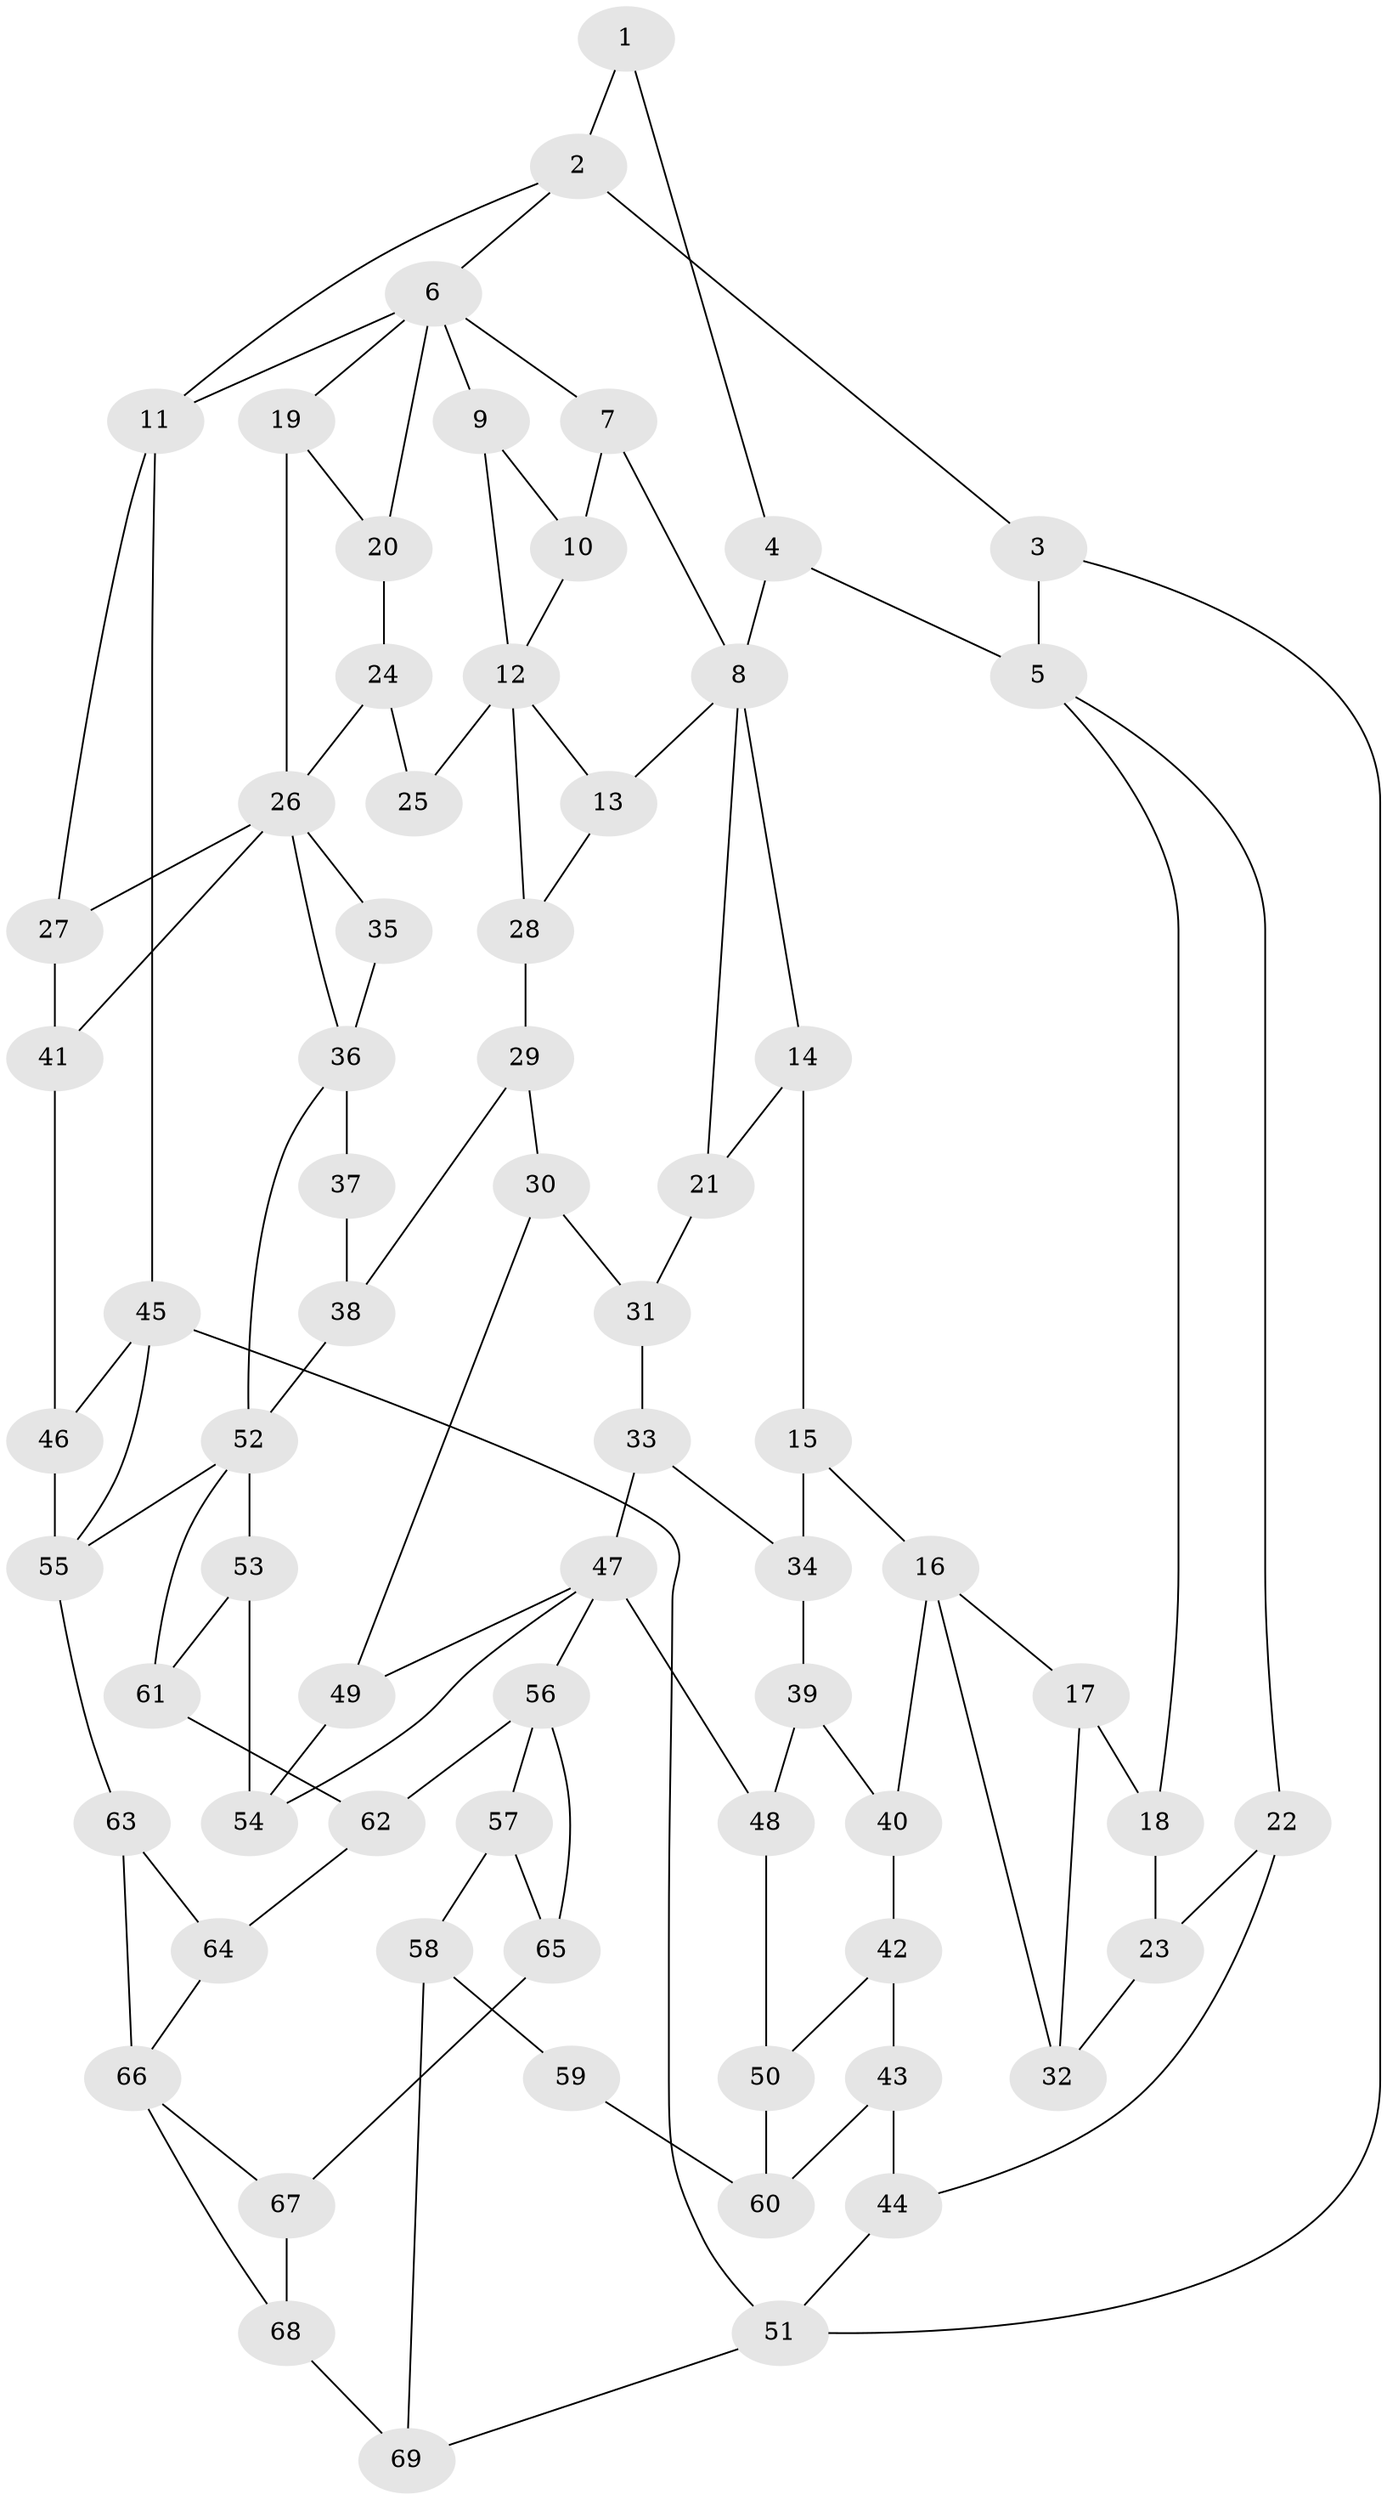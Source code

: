 // original degree distribution, {3: 0.017699115044247787, 4: 0.23008849557522124, 6: 0.20353982300884957, 5: 0.5486725663716814}
// Generated by graph-tools (version 1.1) at 2025/54/03/04/25 22:54:49]
// undirected, 69 vertices, 113 edges
graph export_dot {
  node [color=gray90,style=filled];
  1;
  2;
  3;
  4;
  5;
  6;
  7;
  8;
  9;
  10;
  11;
  12;
  13;
  14;
  15;
  16;
  17;
  18;
  19;
  20;
  21;
  22;
  23;
  24;
  25;
  26;
  27;
  28;
  29;
  30;
  31;
  32;
  33;
  34;
  35;
  36;
  37;
  38;
  39;
  40;
  41;
  42;
  43;
  44;
  45;
  46;
  47;
  48;
  49;
  50;
  51;
  52;
  53;
  54;
  55;
  56;
  57;
  58;
  59;
  60;
  61;
  62;
  63;
  64;
  65;
  66;
  67;
  68;
  69;
  1 -- 2 [weight=1.0];
  1 -- 4 [weight=1.0];
  2 -- 3 [weight=1.0];
  2 -- 6 [weight=1.0];
  2 -- 11 [weight=1.0];
  3 -- 5 [weight=2.0];
  3 -- 51 [weight=1.0];
  4 -- 5 [weight=2.0];
  4 -- 8 [weight=2.0];
  5 -- 18 [weight=1.0];
  5 -- 22 [weight=1.0];
  6 -- 7 [weight=1.0];
  6 -- 9 [weight=1.0];
  6 -- 11 [weight=1.0];
  6 -- 19 [weight=1.0];
  6 -- 20 [weight=1.0];
  7 -- 8 [weight=1.0];
  7 -- 10 [weight=1.0];
  8 -- 13 [weight=1.0];
  8 -- 14 [weight=1.0];
  8 -- 21 [weight=1.0];
  9 -- 10 [weight=1.0];
  9 -- 12 [weight=1.0];
  10 -- 12 [weight=1.0];
  11 -- 27 [weight=1.0];
  11 -- 45 [weight=1.0];
  12 -- 13 [weight=1.0];
  12 -- 25 [weight=2.0];
  12 -- 28 [weight=1.0];
  13 -- 28 [weight=1.0];
  14 -- 15 [weight=1.0];
  14 -- 21 [weight=1.0];
  15 -- 16 [weight=1.0];
  15 -- 34 [weight=1.0];
  16 -- 17 [weight=1.0];
  16 -- 32 [weight=1.0];
  16 -- 40 [weight=2.0];
  17 -- 18 [weight=1.0];
  17 -- 32 [weight=1.0];
  18 -- 23 [weight=1.0];
  19 -- 20 [weight=1.0];
  19 -- 26 [weight=1.0];
  20 -- 24 [weight=1.0];
  21 -- 31 [weight=1.0];
  22 -- 23 [weight=1.0];
  22 -- 44 [weight=1.0];
  23 -- 32 [weight=1.0];
  24 -- 25 [weight=1.0];
  24 -- 26 [weight=1.0];
  26 -- 27 [weight=1.0];
  26 -- 35 [weight=1.0];
  26 -- 36 [weight=1.0];
  26 -- 41 [weight=1.0];
  27 -- 41 [weight=1.0];
  28 -- 29 [weight=1.0];
  29 -- 30 [weight=1.0];
  29 -- 38 [weight=1.0];
  30 -- 31 [weight=1.0];
  30 -- 49 [weight=1.0];
  31 -- 33 [weight=1.0];
  33 -- 34 [weight=1.0];
  33 -- 47 [weight=1.0];
  34 -- 39 [weight=1.0];
  35 -- 36 [weight=2.0];
  36 -- 37 [weight=2.0];
  36 -- 52 [weight=1.0];
  37 -- 38 [weight=1.0];
  38 -- 52 [weight=1.0];
  39 -- 40 [weight=1.0];
  39 -- 48 [weight=1.0];
  40 -- 42 [weight=1.0];
  41 -- 46 [weight=1.0];
  42 -- 43 [weight=1.0];
  42 -- 50 [weight=1.0];
  43 -- 44 [weight=1.0];
  43 -- 60 [weight=1.0];
  44 -- 51 [weight=1.0];
  45 -- 46 [weight=1.0];
  45 -- 51 [weight=1.0];
  45 -- 55 [weight=1.0];
  46 -- 55 [weight=1.0];
  47 -- 48 [weight=1.0];
  47 -- 49 [weight=1.0];
  47 -- 54 [weight=1.0];
  47 -- 56 [weight=2.0];
  48 -- 50 [weight=1.0];
  49 -- 54 [weight=1.0];
  50 -- 60 [weight=1.0];
  51 -- 69 [weight=1.0];
  52 -- 53 [weight=1.0];
  52 -- 55 [weight=2.0];
  52 -- 61 [weight=1.0];
  53 -- 54 [weight=1.0];
  53 -- 61 [weight=1.0];
  55 -- 63 [weight=2.0];
  56 -- 57 [weight=1.0];
  56 -- 62 [weight=1.0];
  56 -- 65 [weight=1.0];
  57 -- 58 [weight=1.0];
  57 -- 65 [weight=1.0];
  58 -- 59 [weight=1.0];
  58 -- 69 [weight=1.0];
  59 -- 60 [weight=2.0];
  61 -- 62 [weight=1.0];
  62 -- 64 [weight=1.0];
  63 -- 64 [weight=1.0];
  63 -- 66 [weight=3.0];
  64 -- 66 [weight=1.0];
  65 -- 67 [weight=1.0];
  66 -- 67 [weight=1.0];
  66 -- 68 [weight=1.0];
  67 -- 68 [weight=1.0];
  68 -- 69 [weight=1.0];
}
